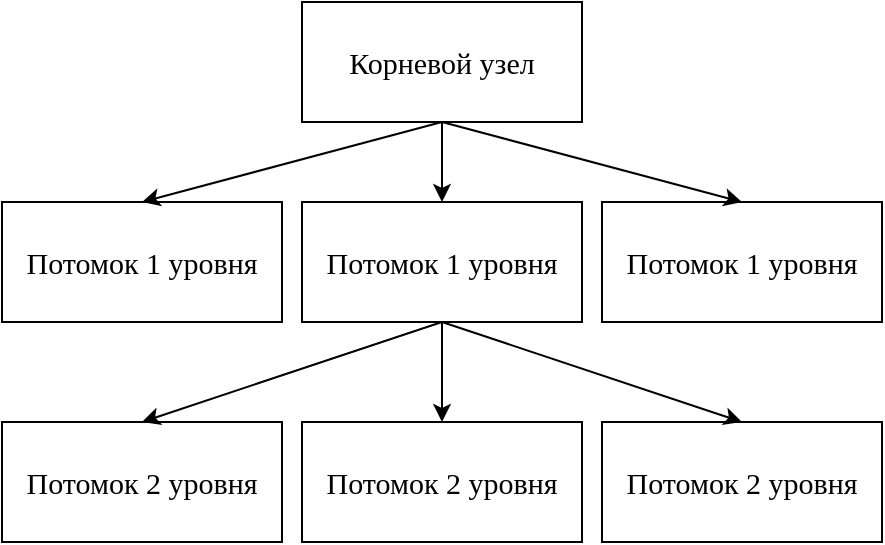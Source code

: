 <mxfile version="20.8.16" type="device"><diagram name="Страница 1" id="XdsgVFi0A4AJAF0WF5Hl"><mxGraphModel dx="1151" dy="682" grid="1" gridSize="10" guides="1" tooltips="1" connect="1" arrows="1" fold="1" page="1" pageScale="1" pageWidth="459" pageHeight="290" math="0" shadow="0"><root><mxCell id="0"/><mxCell id="1" parent="0"/><mxCell id="yD4JrEkhGcb0VZv6xNL7-1" value="Корневой узел" style="rounded=0;whiteSpace=wrap;html=1;fontSize=15;fontFamily=Times New Roman;" vertex="1" parent="1"><mxGeometry x="160" width="140" height="60" as="geometry"/></mxCell><mxCell id="yD4JrEkhGcb0VZv6xNL7-2" value="Потомок 1 уровня" style="rounded=0;whiteSpace=wrap;html=1;fontSize=15;fontFamily=Times New Roman;" vertex="1" parent="1"><mxGeometry x="10" y="100" width="140" height="60" as="geometry"/></mxCell><mxCell id="yD4JrEkhGcb0VZv6xNL7-3" value="Потомок 1 уровня" style="rounded=0;whiteSpace=wrap;html=1;fontSize=15;fontFamily=Times New Roman;" vertex="1" parent="1"><mxGeometry x="160" y="100" width="140" height="60" as="geometry"/></mxCell><mxCell id="yD4JrEkhGcb0VZv6xNL7-4" value="Потомок 1 уровня" style="rounded=0;whiteSpace=wrap;html=1;fontSize=15;fontFamily=Times New Roman;" vertex="1" parent="1"><mxGeometry x="310" y="100" width="140" height="60" as="geometry"/></mxCell><mxCell id="yD4JrEkhGcb0VZv6xNL7-5" value="Потомок 2 уровня" style="rounded=0;whiteSpace=wrap;html=1;fontSize=15;fontFamily=Times New Roman;" vertex="1" parent="1"><mxGeometry x="10" y="210" width="140" height="60" as="geometry"/></mxCell><mxCell id="yD4JrEkhGcb0VZv6xNL7-6" value="Потомок 2 уровня" style="rounded=0;whiteSpace=wrap;html=1;fontSize=15;fontFamily=Times New Roman;" vertex="1" parent="1"><mxGeometry x="160" y="210" width="140" height="60" as="geometry"/></mxCell><mxCell id="yD4JrEkhGcb0VZv6xNL7-7" value="Потомок 2 уровня" style="rounded=0;whiteSpace=wrap;html=1;fontSize=15;fontFamily=Times New Roman;" vertex="1" parent="1"><mxGeometry x="310" y="210" width="140" height="60" as="geometry"/></mxCell><mxCell id="yD4JrEkhGcb0VZv6xNL7-8" value="" style="endArrow=classic;html=1;rounded=0;exitX=0.5;exitY=1;exitDx=0;exitDy=0;entryX=0.5;entryY=0;entryDx=0;entryDy=0;fontSize=15;fontFamily=Times New Roman;" edge="1" parent="1" source="yD4JrEkhGcb0VZv6xNL7-1" target="yD4JrEkhGcb0VZv6xNL7-2"><mxGeometry width="50" height="50" relative="1" as="geometry"><mxPoint x="290" y="170" as="sourcePoint"/><mxPoint x="340" y="120" as="targetPoint"/></mxGeometry></mxCell><mxCell id="yD4JrEkhGcb0VZv6xNL7-9" value="" style="endArrow=classic;html=1;rounded=0;exitX=0.5;exitY=1;exitDx=0;exitDy=0;entryX=0.5;entryY=0;entryDx=0;entryDy=0;fontSize=15;fontFamily=Times New Roman;" edge="1" parent="1" source="yD4JrEkhGcb0VZv6xNL7-1" target="yD4JrEkhGcb0VZv6xNL7-3"><mxGeometry width="50" height="50" relative="1" as="geometry"><mxPoint x="290" y="170" as="sourcePoint"/><mxPoint x="340" y="120" as="targetPoint"/></mxGeometry></mxCell><mxCell id="yD4JrEkhGcb0VZv6xNL7-10" value="" style="endArrow=classic;html=1;rounded=0;exitX=0.5;exitY=1;exitDx=0;exitDy=0;entryX=0.5;entryY=0;entryDx=0;entryDy=0;fontSize=15;fontFamily=Times New Roman;" edge="1" parent="1" source="yD4JrEkhGcb0VZv6xNL7-1" target="yD4JrEkhGcb0VZv6xNL7-4"><mxGeometry width="50" height="50" relative="1" as="geometry"><mxPoint x="290" y="170" as="sourcePoint"/><mxPoint x="340" y="120" as="targetPoint"/></mxGeometry></mxCell><mxCell id="yD4JrEkhGcb0VZv6xNL7-11" value="" style="endArrow=classic;html=1;rounded=0;exitX=0.5;exitY=1;exitDx=0;exitDy=0;entryX=0.5;entryY=0;entryDx=0;entryDy=0;fontSize=15;fontFamily=Times New Roman;" edge="1" parent="1" source="yD4JrEkhGcb0VZv6xNL7-3" target="yD4JrEkhGcb0VZv6xNL7-5"><mxGeometry width="50" height="50" relative="1" as="geometry"><mxPoint x="290" y="170" as="sourcePoint"/><mxPoint x="340" y="120" as="targetPoint"/></mxGeometry></mxCell><mxCell id="yD4JrEkhGcb0VZv6xNL7-12" value="" style="endArrow=classic;html=1;rounded=0;exitX=0.5;exitY=1;exitDx=0;exitDy=0;entryX=0.5;entryY=0;entryDx=0;entryDy=0;fontSize=15;fontFamily=Times New Roman;" edge="1" parent="1" source="yD4JrEkhGcb0VZv6xNL7-3" target="yD4JrEkhGcb0VZv6xNL7-6"><mxGeometry width="50" height="50" relative="1" as="geometry"><mxPoint x="290" y="170" as="sourcePoint"/><mxPoint x="340" y="120" as="targetPoint"/></mxGeometry></mxCell><mxCell id="yD4JrEkhGcb0VZv6xNL7-13" value="" style="endArrow=classic;html=1;rounded=0;exitX=0.5;exitY=1;exitDx=0;exitDy=0;entryX=0.5;entryY=0;entryDx=0;entryDy=0;fontSize=15;fontFamily=Times New Roman;" edge="1" parent="1" source="yD4JrEkhGcb0VZv6xNL7-3" target="yD4JrEkhGcb0VZv6xNL7-7"><mxGeometry width="50" height="50" relative="1" as="geometry"><mxPoint x="290" y="170" as="sourcePoint"/><mxPoint x="340" y="120" as="targetPoint"/></mxGeometry></mxCell></root></mxGraphModel></diagram></mxfile>